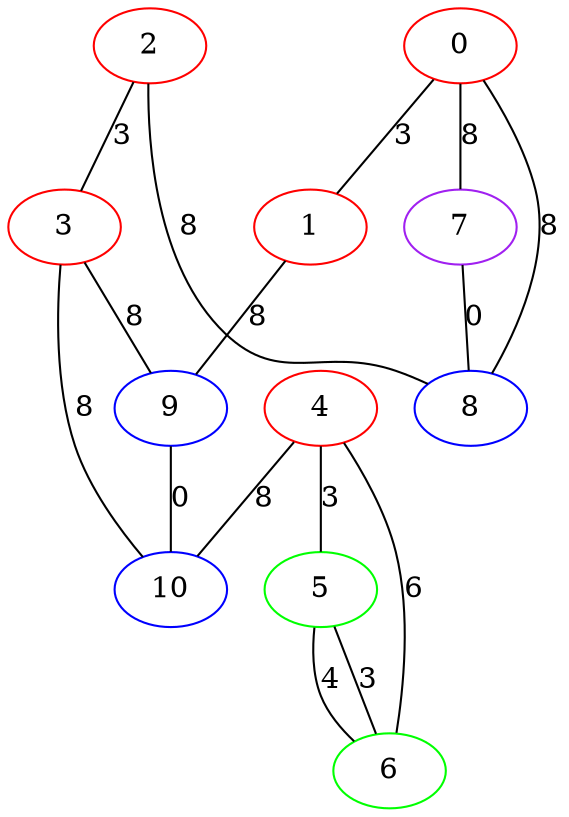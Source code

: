 graph "" {
0 [color=red, weight=1];
1 [color=red, weight=1];
2 [color=red, weight=1];
3 [color=red, weight=1];
4 [color=red, weight=1];
5 [color=green, weight=2];
6 [color=green, weight=2];
7 [color=purple, weight=4];
8 [color=blue, weight=3];
9 [color=blue, weight=3];
10 [color=blue, weight=3];
0 -- 8  [key=0, label=8];
0 -- 1  [key=0, label=3];
0 -- 7  [key=0, label=8];
1 -- 9  [key=0, label=8];
2 -- 8  [key=0, label=8];
2 -- 3  [key=0, label=3];
3 -- 9  [key=0, label=8];
3 -- 10  [key=0, label=8];
4 -- 10  [key=0, label=8];
4 -- 5  [key=0, label=3];
4 -- 6  [key=0, label=6];
5 -- 6  [key=0, label=3];
5 -- 6  [key=1, label=4];
7 -- 8  [key=0, label=0];
9 -- 10  [key=0, label=0];
}

